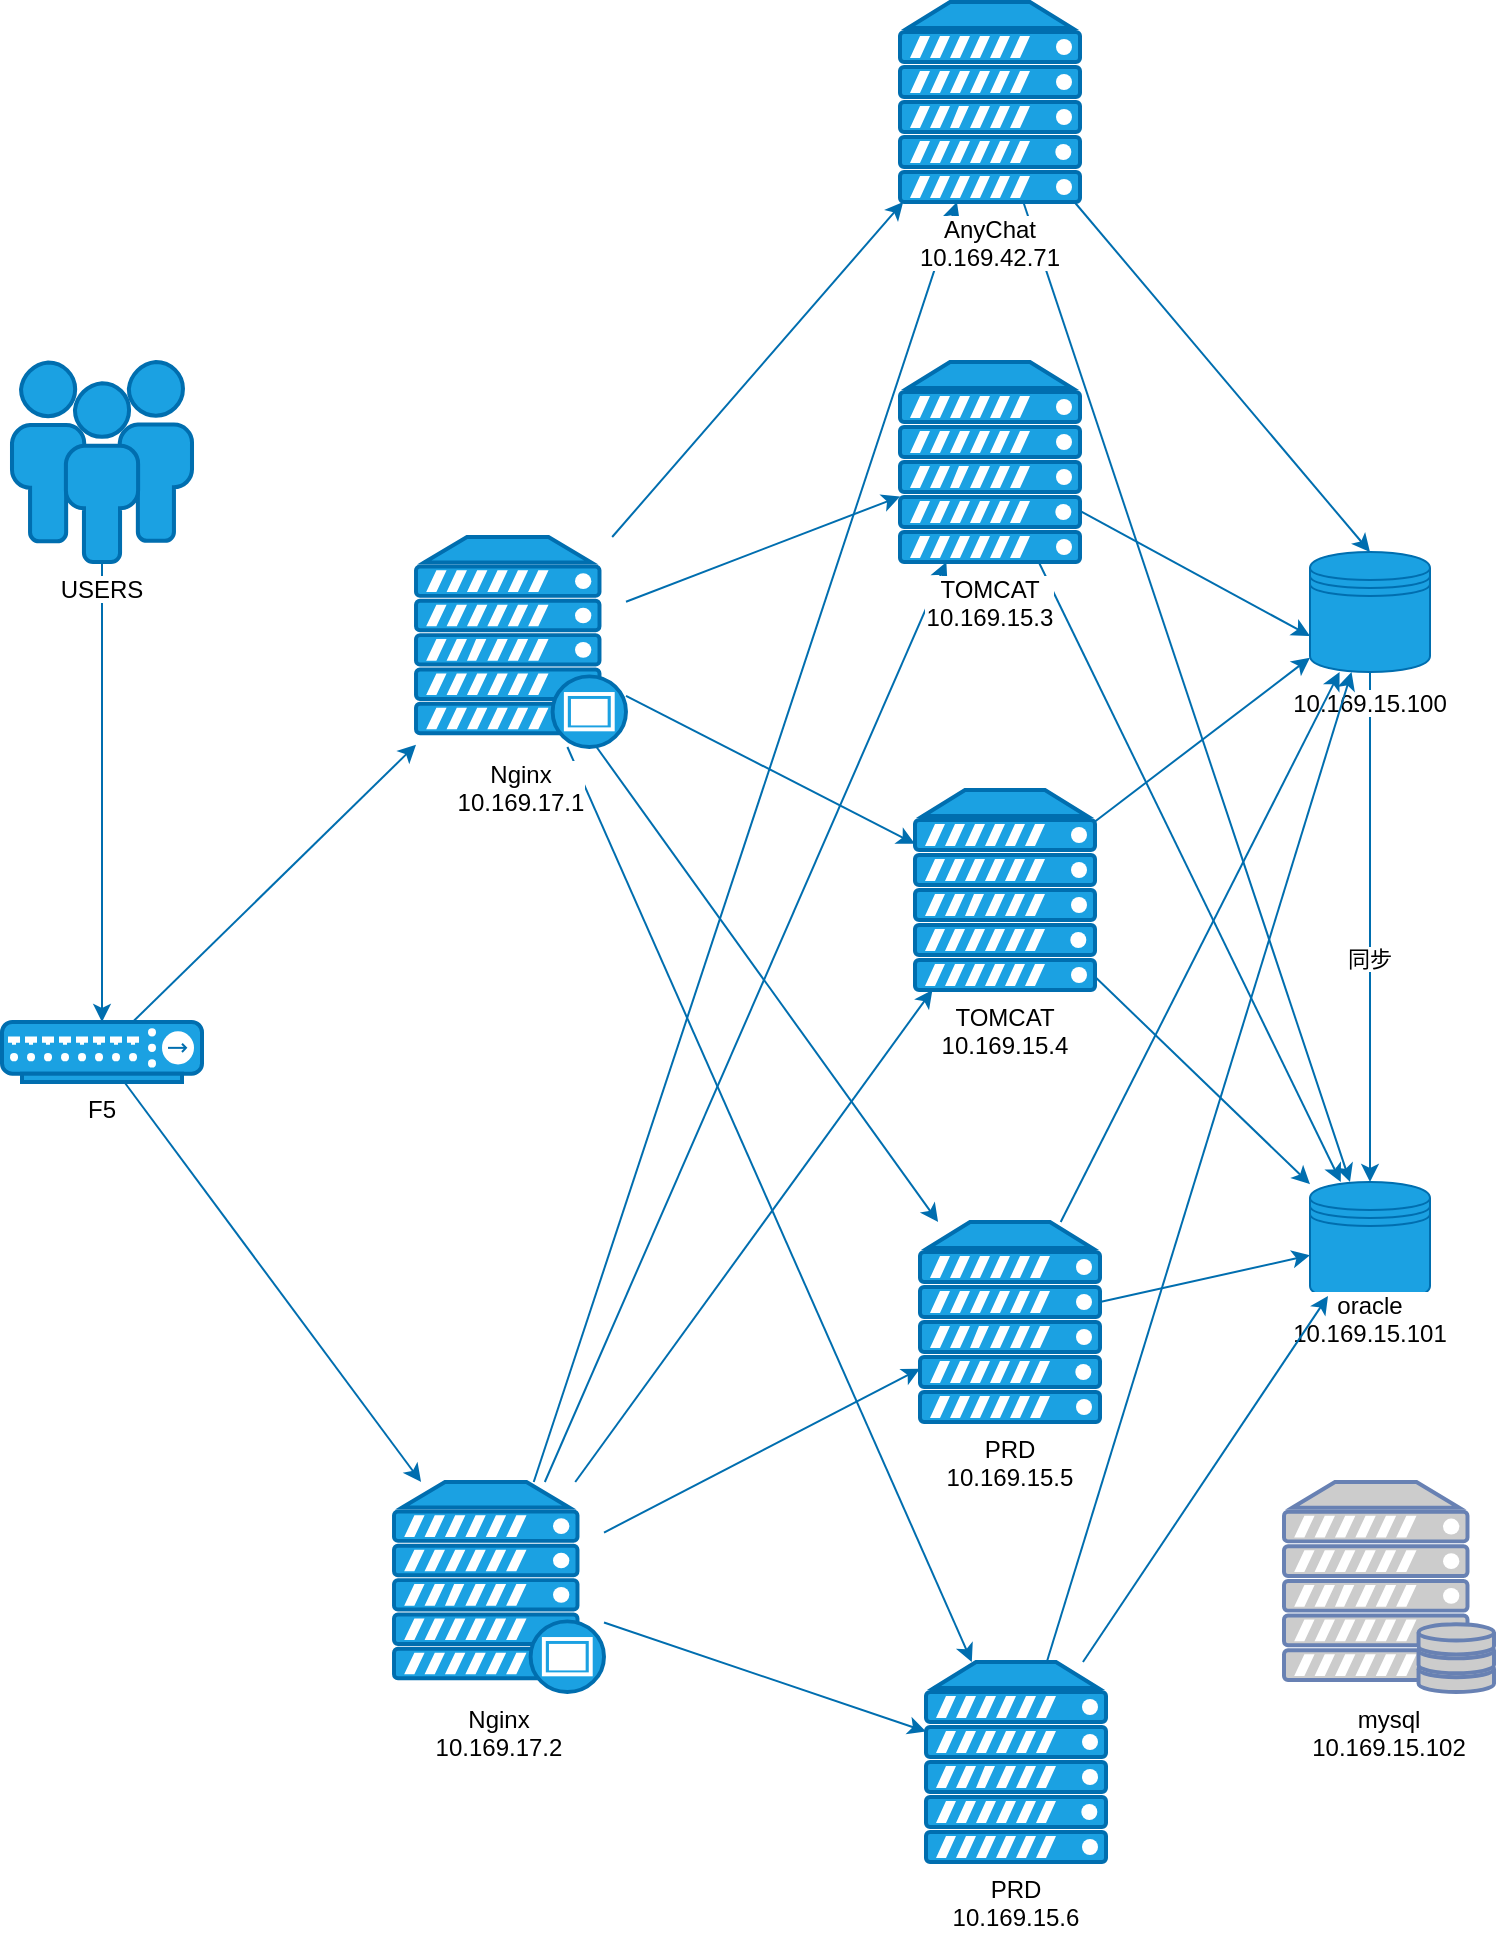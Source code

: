 <mxfile version="18.0.2" type="github">
  <diagram id="6a731a19-8d31-9384-78a2-239565b7b9f0" name="Page-1">
    <mxGraphModel dx="1673" dy="-235" grid="1" gridSize="10" guides="1" tooltips="1" connect="1" arrows="1" fold="1" page="1" pageScale="1" pageWidth="827" pageHeight="1169" background="none" math="0" shadow="0">
      <root>
        <mxCell id="0" />
        <mxCell id="1" parent="0" />
        <mxCell id="mS-wyy-bUG0AQd56grwA-2262" value="同步" style="edgeStyle=orthogonalEdgeStyle;rounded=0;orthogonalLoop=1;jettySize=auto;verticalAlign=bottom;spacingBottom=-25;fillColor=#1ba1e2;strokeColor=#006EAF;fontColor=#000000;labelBackgroundColor=#FFFFFF;" edge="1" parent="1" source="mS-wyy-bUG0AQd56grwA-2258" target="mS-wyy-bUG0AQd56grwA-2261">
          <mxGeometry relative="1" as="geometry" />
        </mxCell>
        <mxCell id="mS-wyy-bUG0AQd56grwA-2258" value="10.169.15.100" style="shape=datastore;verticalAlign=bottom;spacingBottom=-25;fillColor=#1ba1e2;fontColor=#000000;strokeColor=#006EAF;labelBackgroundColor=#FFFFFF;" vertex="1" parent="1">
          <mxGeometry x="703" y="1535" width="60" height="60" as="geometry" />
        </mxCell>
        <mxCell id="mS-wyy-bUG0AQd56grwA-2261" value="oracle&#xa;10.169.15.101" style="shape=datastore;fillColor=#1ba1e2;strokeColor=#006EAF;fontColor=#000000;spacingBottom=-25;verticalAlign=bottom;labelBackgroundColor=#FFFFFF;" vertex="1" parent="1">
          <mxGeometry x="703" y="1850" width="60" height="60" as="geometry" />
        </mxCell>
        <mxCell id="mS-wyy-bUG0AQd56grwA-2276" style="edgeStyle=orthogonalEdgeStyle;rounded=0;orthogonalLoop=1;jettySize=auto;fillColor=#1ba1e2;strokeColor=#006EAF;fontColor=#000000;labelBackgroundColor=#FFFFFF;" edge="1" parent="1" source="mS-wyy-bUG0AQd56grwA-2270" target="mS-wyy-bUG0AQd56grwA-2275">
          <mxGeometry relative="1" as="geometry" />
        </mxCell>
        <mxCell id="mS-wyy-bUG0AQd56grwA-2270" value="USERS" style="fontColor=#000000;verticalAlign=top;verticalLabelPosition=bottom;labelPosition=center;align=center;outlineConnect=0;fillColor=#1ba1e2;strokeColor=#006EAF;gradientDirection=north;strokeWidth=2;shape=mxgraph.networks.users;labelBackgroundColor=#FFFFFF;" vertex="1" parent="1">
          <mxGeometry x="54" y="1440" width="90" height="100" as="geometry" />
        </mxCell>
        <mxCell id="mS-wyy-bUG0AQd56grwA-2279" style="rounded=0;orthogonalLoop=1;jettySize=auto;fillColor=#1ba1e2;strokeColor=#006EAF;fontColor=#000000;labelBackgroundColor=#FFFFFF;" edge="1" parent="1" source="mS-wyy-bUG0AQd56grwA-2275" target="mS-wyy-bUG0AQd56grwA-2278">
          <mxGeometry relative="1" as="geometry" />
        </mxCell>
        <mxCell id="mS-wyy-bUG0AQd56grwA-2280" style="edgeStyle=none;rounded=0;orthogonalLoop=1;jettySize=auto;fillColor=#1ba1e2;strokeColor=#006EAF;fontColor=#000000;labelBackgroundColor=#FFFFFF;" edge="1" parent="1" source="mS-wyy-bUG0AQd56grwA-2275" target="mS-wyy-bUG0AQd56grwA-2277">
          <mxGeometry relative="1" as="geometry" />
        </mxCell>
        <mxCell id="mS-wyy-bUG0AQd56grwA-2275" value="F5" style="fontColor=#000000;verticalAlign=top;verticalLabelPosition=bottom;labelPosition=center;align=center;outlineConnect=0;fillColor=#1ba1e2;strokeColor=#006EAF;gradientDirection=north;strokeWidth=2;shape=mxgraph.networks.hub;labelBackgroundColor=#FFFFFF;" vertex="1" parent="1">
          <mxGeometry x="49" y="1770" width="100" height="30" as="geometry" />
        </mxCell>
        <mxCell id="mS-wyy-bUG0AQd56grwA-2296" style="edgeStyle=none;rounded=0;orthogonalLoop=1;jettySize=auto;fillColor=#1ba1e2;strokeColor=#006EAF;fontColor=#000000;labelBackgroundColor=#FFFFFF;" edge="1" parent="1" source="mS-wyy-bUG0AQd56grwA-2277" target="mS-wyy-bUG0AQd56grwA-2288">
          <mxGeometry relative="1" as="geometry" />
        </mxCell>
        <mxCell id="mS-wyy-bUG0AQd56grwA-2297" style="edgeStyle=none;rounded=0;orthogonalLoop=1;jettySize=auto;fillColor=#1ba1e2;strokeColor=#006EAF;fontColor=#000000;labelBackgroundColor=#FFFFFF;" edge="1" parent="1" source="mS-wyy-bUG0AQd56grwA-2277" target="mS-wyy-bUG0AQd56grwA-2289">
          <mxGeometry relative="1" as="geometry" />
        </mxCell>
        <mxCell id="mS-wyy-bUG0AQd56grwA-2298" style="edgeStyle=none;rounded=0;orthogonalLoop=1;jettySize=auto;fillColor=#1ba1e2;strokeColor=#006EAF;fontColor=#000000;labelBackgroundColor=#FFFFFF;" edge="1" parent="1" source="mS-wyy-bUG0AQd56grwA-2277" target="mS-wyy-bUG0AQd56grwA-2290">
          <mxGeometry relative="1" as="geometry" />
        </mxCell>
        <mxCell id="mS-wyy-bUG0AQd56grwA-2299" style="edgeStyle=none;rounded=0;orthogonalLoop=1;jettySize=auto;fillColor=#1ba1e2;strokeColor=#006EAF;fontColor=#000000;labelBackgroundColor=#FFFFFF;" edge="1" parent="1" source="mS-wyy-bUG0AQd56grwA-2277" target="mS-wyy-bUG0AQd56grwA-2291">
          <mxGeometry relative="1" as="geometry" />
        </mxCell>
        <mxCell id="mS-wyy-bUG0AQd56grwA-2302" style="edgeStyle=none;rounded=0;orthogonalLoop=1;jettySize=auto;fillColor=#1ba1e2;strokeColor=#006EAF;fontColor=#000000;labelBackgroundColor=#FFFFFF;" edge="1" parent="1" source="mS-wyy-bUG0AQd56grwA-2277" target="mS-wyy-bUG0AQd56grwA-2300">
          <mxGeometry relative="1" as="geometry" />
        </mxCell>
        <mxCell id="mS-wyy-bUG0AQd56grwA-2277" value="Nginx&#xa;10.169.17.2" style="fontColor=#000000;verticalAlign=top;verticalLabelPosition=bottom;labelPosition=center;align=center;outlineConnect=0;fillColor=#1ba1e2;strokeColor=#006EAF;gradientDirection=north;strokeWidth=2;shape=mxgraph.networks.proxy_server;labelBackgroundColor=#FFFFFF;" vertex="1" parent="1">
          <mxGeometry x="245" y="2000" width="105" height="105" as="geometry" />
        </mxCell>
        <mxCell id="mS-wyy-bUG0AQd56grwA-2292" style="edgeStyle=none;rounded=0;orthogonalLoop=1;jettySize=auto;fillColor=#1ba1e2;strokeColor=#006EAF;fontColor=#000000;labelBackgroundColor=#FFFFFF;" edge="1" parent="1" source="mS-wyy-bUG0AQd56grwA-2278" target="mS-wyy-bUG0AQd56grwA-2288">
          <mxGeometry relative="1" as="geometry" />
        </mxCell>
        <mxCell id="mS-wyy-bUG0AQd56grwA-2293" style="edgeStyle=none;rounded=0;orthogonalLoop=1;jettySize=auto;fillColor=#1ba1e2;strokeColor=#006EAF;fontColor=#000000;labelBackgroundColor=#FFFFFF;" edge="1" parent="1" source="mS-wyy-bUG0AQd56grwA-2278" target="mS-wyy-bUG0AQd56grwA-2289">
          <mxGeometry relative="1" as="geometry" />
        </mxCell>
        <mxCell id="mS-wyy-bUG0AQd56grwA-2294" style="edgeStyle=none;rounded=0;orthogonalLoop=1;jettySize=auto;fillColor=#1ba1e2;strokeColor=#006EAF;fontColor=#000000;labelBackgroundColor=#FFFFFF;" edge="1" parent="1" source="mS-wyy-bUG0AQd56grwA-2278" target="mS-wyy-bUG0AQd56grwA-2290">
          <mxGeometry relative="1" as="geometry" />
        </mxCell>
        <mxCell id="mS-wyy-bUG0AQd56grwA-2295" style="edgeStyle=none;rounded=0;orthogonalLoop=1;jettySize=auto;fillColor=#1ba1e2;strokeColor=#006EAF;fontColor=#000000;labelBackgroundColor=#FFFFFF;" edge="1" parent="1" source="mS-wyy-bUG0AQd56grwA-2278" target="mS-wyy-bUG0AQd56grwA-2291">
          <mxGeometry relative="1" as="geometry" />
        </mxCell>
        <mxCell id="mS-wyy-bUG0AQd56grwA-2301" style="edgeStyle=none;rounded=0;orthogonalLoop=1;jettySize=auto;fillColor=#1ba1e2;strokeColor=#006EAF;fontColor=#000000;labelBackgroundColor=#FFFFFF;" edge="1" parent="1" source="mS-wyy-bUG0AQd56grwA-2278" target="mS-wyy-bUG0AQd56grwA-2300">
          <mxGeometry relative="1" as="geometry" />
        </mxCell>
        <mxCell id="mS-wyy-bUG0AQd56grwA-2278" value="Nginx&#xa;10.169.17.1" style="fontColor=#000000;verticalAlign=top;verticalLabelPosition=bottom;labelPosition=center;align=center;outlineConnect=0;fillColor=#1ba1e2;strokeColor=#006EAF;gradientDirection=north;strokeWidth=2;shape=mxgraph.networks.proxy_server;labelBackgroundColor=#FFFFFF;" vertex="1" parent="1">
          <mxGeometry x="256" y="1527.5" width="105" height="105" as="geometry" />
        </mxCell>
        <mxCell id="mS-wyy-bUG0AQd56grwA-2304" style="edgeStyle=none;rounded=0;orthogonalLoop=1;jettySize=auto;entryX=0;entryY=0.7;entryDx=0;entryDy=0;fillColor=#1ba1e2;strokeColor=#006EAF;fontColor=#000000;labelBackgroundColor=#FFFFFF;" edge="1" parent="1" source="mS-wyy-bUG0AQd56grwA-2288" target="mS-wyy-bUG0AQd56grwA-2258">
          <mxGeometry relative="1" as="geometry" />
        </mxCell>
        <mxCell id="mS-wyy-bUG0AQd56grwA-2309" style="edgeStyle=none;rounded=0;orthogonalLoop=1;jettySize=auto;fillColor=#1ba1e2;strokeColor=#006EAF;fontColor=#000000;labelBackgroundColor=#FFFFFF;" edge="1" parent="1" source="mS-wyy-bUG0AQd56grwA-2288" target="mS-wyy-bUG0AQd56grwA-2261">
          <mxGeometry relative="1" as="geometry" />
        </mxCell>
        <mxCell id="mS-wyy-bUG0AQd56grwA-2288" value="TOMCAT&#xa;10.169.15.3" style="fontColor=#000000;verticalAlign=top;verticalLabelPosition=bottom;labelPosition=center;align=center;outlineConnect=0;fillColor=#1ba1e2;strokeColor=#006EAF;gradientDirection=north;strokeWidth=2;shape=mxgraph.networks.server;labelBackgroundColor=#FFFFFF;" vertex="1" parent="1">
          <mxGeometry x="498" y="1440" width="90" height="100" as="geometry" />
        </mxCell>
        <mxCell id="mS-wyy-bUG0AQd56grwA-2305" style="edgeStyle=none;rounded=0;orthogonalLoop=1;jettySize=auto;fillColor=#1ba1e2;strokeColor=#006EAF;fontColor=#000000;labelBackgroundColor=#FFFFFF;" edge="1" parent="1" source="mS-wyy-bUG0AQd56grwA-2289" target="mS-wyy-bUG0AQd56grwA-2258">
          <mxGeometry relative="1" as="geometry">
            <mxPoint x="640" y="1690" as="targetPoint" />
          </mxGeometry>
        </mxCell>
        <mxCell id="mS-wyy-bUG0AQd56grwA-2310" style="edgeStyle=none;rounded=0;orthogonalLoop=1;jettySize=auto;fillColor=#1ba1e2;strokeColor=#006EAF;fontColor=#000000;labelBackgroundColor=#FFFFFF;" edge="1" parent="1" source="mS-wyy-bUG0AQd56grwA-2289" target="mS-wyy-bUG0AQd56grwA-2261">
          <mxGeometry relative="1" as="geometry" />
        </mxCell>
        <mxCell id="mS-wyy-bUG0AQd56grwA-2289" value="TOMCAT&#xa;10.169.15.4" style="fontColor=#000000;verticalAlign=top;verticalLabelPosition=bottom;labelPosition=center;align=center;outlineConnect=0;fillColor=#1ba1e2;strokeColor=#006EAF;gradientDirection=north;strokeWidth=2;shape=mxgraph.networks.server;labelBackgroundColor=#FFFFFF;" vertex="1" parent="1">
          <mxGeometry x="505.5" y="1654" width="90" height="100" as="geometry" />
        </mxCell>
        <mxCell id="mS-wyy-bUG0AQd56grwA-2306" style="edgeStyle=none;rounded=0;orthogonalLoop=1;jettySize=auto;fillColor=#1ba1e2;strokeColor=#006EAF;fontColor=#000000;labelBackgroundColor=#FFFFFF;" edge="1" parent="1" source="mS-wyy-bUG0AQd56grwA-2290" target="mS-wyy-bUG0AQd56grwA-2258">
          <mxGeometry relative="1" as="geometry" />
        </mxCell>
        <mxCell id="mS-wyy-bUG0AQd56grwA-2311" style="edgeStyle=none;rounded=0;orthogonalLoop=1;jettySize=auto;fillColor=#1ba1e2;strokeColor=#006EAF;fontColor=#000000;labelBackgroundColor=#FFFFFF;" edge="1" parent="1" source="mS-wyy-bUG0AQd56grwA-2290" target="mS-wyy-bUG0AQd56grwA-2261">
          <mxGeometry relative="1" as="geometry" />
        </mxCell>
        <mxCell id="mS-wyy-bUG0AQd56grwA-2290" value="PRD&#xa;10.169.15.5" style="fontColor=#000000;verticalAlign=top;verticalLabelPosition=bottom;labelPosition=center;align=center;outlineConnect=0;fillColor=#1ba1e2;strokeColor=#006EAF;gradientDirection=north;strokeWidth=2;shape=mxgraph.networks.server;labelBackgroundColor=#FFFFFF;" vertex="1" parent="1">
          <mxGeometry x="508" y="1870" width="90" height="100" as="geometry" />
        </mxCell>
        <mxCell id="mS-wyy-bUG0AQd56grwA-2307" style="edgeStyle=none;rounded=0;orthogonalLoop=1;jettySize=auto;fillColor=#1ba1e2;strokeColor=#006EAF;fontColor=#000000;labelBackgroundColor=#FFFFFF;" edge="1" parent="1" source="mS-wyy-bUG0AQd56grwA-2291" target="mS-wyy-bUG0AQd56grwA-2258">
          <mxGeometry relative="1" as="geometry" />
        </mxCell>
        <mxCell id="mS-wyy-bUG0AQd56grwA-2312" style="edgeStyle=none;rounded=0;orthogonalLoop=1;jettySize=auto;entryX=0.15;entryY=0.95;entryDx=0;entryDy=0;entryPerimeter=0;fillColor=#1ba1e2;strokeColor=#006EAF;fontColor=#000000;labelBackgroundColor=#FFFFFF;" edge="1" parent="1" source="mS-wyy-bUG0AQd56grwA-2291" target="mS-wyy-bUG0AQd56grwA-2261">
          <mxGeometry relative="1" as="geometry" />
        </mxCell>
        <mxCell id="mS-wyy-bUG0AQd56grwA-2291" value="PRD&#xa;10.169.15.6" style="fontColor=#000000;verticalAlign=top;verticalLabelPosition=bottom;labelPosition=center;align=center;outlineConnect=0;fillColor=#1ba1e2;strokeColor=#006EAF;gradientDirection=north;strokeWidth=2;shape=mxgraph.networks.server;labelBackgroundColor=#FFFFFF;" vertex="1" parent="1">
          <mxGeometry x="511" y="2090" width="90" height="100" as="geometry" />
        </mxCell>
        <mxCell id="mS-wyy-bUG0AQd56grwA-2303" style="edgeStyle=none;rounded=0;orthogonalLoop=1;jettySize=auto;entryX=0.5;entryY=0;entryDx=0;entryDy=0;fillColor=#1ba1e2;strokeColor=#006EAF;fontColor=#000000;labelBackgroundColor=#FFFFFF;" edge="1" parent="1" source="mS-wyy-bUG0AQd56grwA-2300" target="mS-wyy-bUG0AQd56grwA-2258">
          <mxGeometry relative="1" as="geometry" />
        </mxCell>
        <mxCell id="mS-wyy-bUG0AQd56grwA-2308" style="edgeStyle=none;rounded=0;orthogonalLoop=1;jettySize=auto;fillColor=#1ba1e2;strokeColor=#006EAF;fontColor=#000000;labelBackgroundColor=#FFFFFF;" edge="1" parent="1" source="mS-wyy-bUG0AQd56grwA-2300" target="mS-wyy-bUG0AQd56grwA-2261">
          <mxGeometry relative="1" as="geometry" />
        </mxCell>
        <mxCell id="mS-wyy-bUG0AQd56grwA-2300" value="AnyChat&#xa;10.169.42.71" style="fontColor=#000000;verticalAlign=top;verticalLabelPosition=bottom;labelPosition=center;align=center;outlineConnect=0;fillColor=#1ba1e2;strokeColor=#006EAF;gradientDirection=north;strokeWidth=2;shape=mxgraph.networks.server;labelBackgroundColor=#FFFFFF;" vertex="1" parent="1">
          <mxGeometry x="498" y="1260" width="90" height="100" as="geometry" />
        </mxCell>
        <mxCell id="mS-wyy-bUG0AQd56grwA-2313" value="mysql&#xa;10.169.15.102" style="fontColor=#000000;verticalAlign=top;verticalLabelPosition=bottom;labelPosition=center;align=center;outlineConnect=0;fillColor=#CCCCCC;strokeColor=#6881B3;gradientColor=none;gradientDirection=north;strokeWidth=2;shape=mxgraph.networks.server_storage;labelBackgroundColor=#FFFFFF;" vertex="1" parent="1">
          <mxGeometry x="690" y="2000" width="105" height="105" as="geometry" />
        </mxCell>
      </root>
    </mxGraphModel>
  </diagram>
</mxfile>
